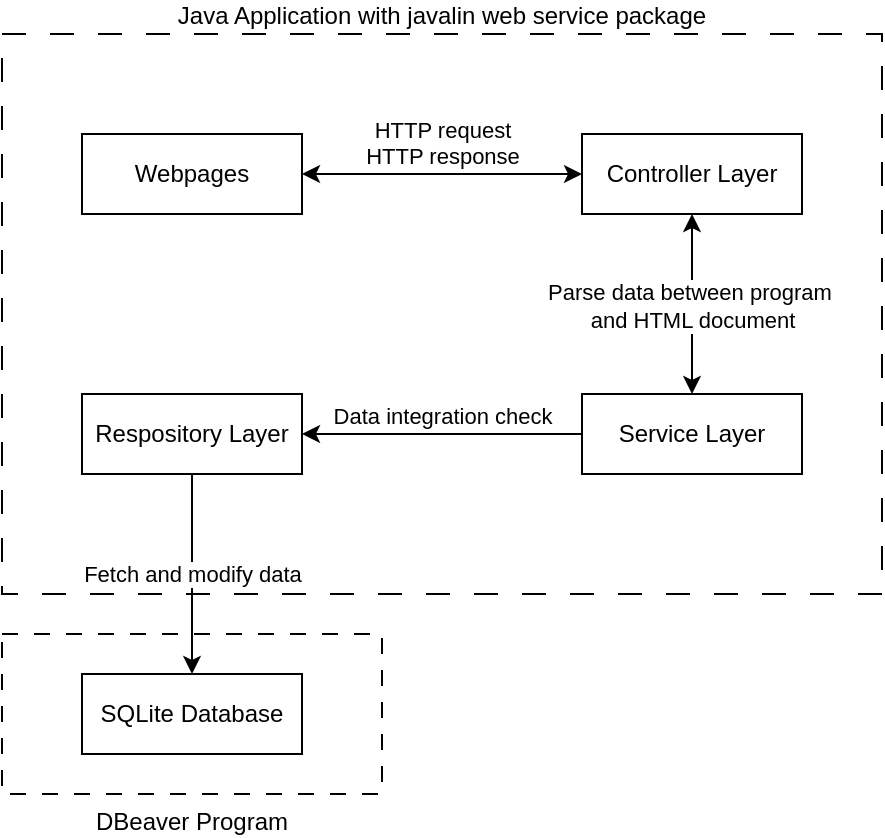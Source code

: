 <mxfile version="24.1.0" type="device">
  <diagram name="Page-1" id="7e0a89b8-554c-2b80-1dc8-d5c74ca68de4">
    <mxGraphModel dx="743" dy="567" grid="1" gridSize="10" guides="1" tooltips="1" connect="1" arrows="1" fold="1" page="1" pageScale="1" pageWidth="1100" pageHeight="850" background="none" math="0" shadow="0">
      <root>
        <mxCell id="0" />
        <mxCell id="1" parent="0" />
        <mxCell id="6iI7DzdZdLy4vSbii4zT-12" value="DBeaver Program" style="rounded=0;whiteSpace=wrap;html=1;labelPosition=center;verticalLabelPosition=bottom;align=center;verticalAlign=top;dashed=1;dashPattern=8 8;" vertex="1" parent="1">
          <mxGeometry x="110" y="590" width="190" height="80" as="geometry" />
        </mxCell>
        <mxCell id="6iI7DzdZdLy4vSbii4zT-10" value="Java Application with javalin web service package" style="rounded=0;whiteSpace=wrap;html=1;labelPosition=center;verticalLabelPosition=top;align=center;verticalAlign=bottom;dashed=1;dashPattern=12 12;" vertex="1" parent="1">
          <mxGeometry x="110" y="290" width="440" height="280" as="geometry" />
        </mxCell>
        <mxCell id="6iI7DzdZdLy4vSbii4zT-8" value="Parse data between program&amp;nbsp;&lt;div&gt;and HTML document&lt;/div&gt;" style="edgeStyle=orthogonalEdgeStyle;rounded=0;orthogonalLoop=1;jettySize=auto;html=1;entryX=0.5;entryY=0;entryDx=0;entryDy=0;startArrow=classic;startFill=1;" edge="1" parent="1" source="6iI7DzdZdLy4vSbii4zT-1" target="6iI7DzdZdLy4vSbii4zT-2">
          <mxGeometry x="0.009" relative="1" as="geometry">
            <mxPoint as="offset" />
          </mxGeometry>
        </mxCell>
        <mxCell id="6iI7DzdZdLy4vSbii4zT-1" value="Controller Layer" style="rounded=0;whiteSpace=wrap;html=1;" vertex="1" parent="1">
          <mxGeometry x="400" y="340" width="110" height="40" as="geometry" />
        </mxCell>
        <mxCell id="6iI7DzdZdLy4vSbii4zT-9" value="&lt;span style=&quot;color: rgb(0, 0, 0); font-family: Helvetica; font-size: 11px; font-style: normal; font-variant-ligatures: normal; font-variant-caps: normal; font-weight: 400; letter-spacing: normal; orphans: 2; text-align: center; text-indent: 0px; text-transform: none; widows: 2; word-spacing: 0px; -webkit-text-stroke-width: 0px; white-space: nowrap; background-color: rgb(255, 255, 255); text-decoration-thickness: initial; text-decoration-style: initial; text-decoration-color: initial; display: inline !important; float: none;&quot;&gt;Data integration check&lt;/span&gt;" style="edgeStyle=orthogonalEdgeStyle;rounded=0;orthogonalLoop=1;jettySize=auto;html=1;entryX=1;entryY=0.5;entryDx=0;entryDy=0;labelPosition=center;verticalLabelPosition=top;align=center;verticalAlign=bottom;" edge="1" parent="1" source="6iI7DzdZdLy4vSbii4zT-2" target="6iI7DzdZdLy4vSbii4zT-3">
          <mxGeometry relative="1" as="geometry" />
        </mxCell>
        <mxCell id="6iI7DzdZdLy4vSbii4zT-2" value="Service Layer" style="rounded=0;whiteSpace=wrap;html=1;" vertex="1" parent="1">
          <mxGeometry x="400" y="470" width="110" height="40" as="geometry" />
        </mxCell>
        <mxCell id="6iI7DzdZdLy4vSbii4zT-11" value="Fetch and modify data" style="edgeStyle=orthogonalEdgeStyle;rounded=0;orthogonalLoop=1;jettySize=auto;html=1;exitX=0.5;exitY=1;exitDx=0;exitDy=0;entryX=0.5;entryY=0;entryDx=0;entryDy=0;" edge="1" parent="1" source="6iI7DzdZdLy4vSbii4zT-3" target="6iI7DzdZdLy4vSbii4zT-4">
          <mxGeometry relative="1" as="geometry" />
        </mxCell>
        <mxCell id="6iI7DzdZdLy4vSbii4zT-3" value="Respository Layer" style="rounded=0;whiteSpace=wrap;html=1;" vertex="1" parent="1">
          <mxGeometry x="150" y="470" width="110" height="40" as="geometry" />
        </mxCell>
        <mxCell id="6iI7DzdZdLy4vSbii4zT-4" value="SQLite Database" style="rounded=0;whiteSpace=wrap;html=1;" vertex="1" parent="1">
          <mxGeometry x="150" y="610" width="110" height="40" as="geometry" />
        </mxCell>
        <mxCell id="6iI7DzdZdLy4vSbii4zT-5" value="Webpages" style="rounded=0;whiteSpace=wrap;html=1;" vertex="1" parent="1">
          <mxGeometry x="150" y="340" width="110" height="40" as="geometry" />
        </mxCell>
        <mxCell id="6iI7DzdZdLy4vSbii4zT-7" value="HTTP request&lt;div&gt;HTTP response&lt;/div&gt;" style="edgeStyle=orthogonalEdgeStyle;rounded=0;orthogonalLoop=1;jettySize=auto;html=1;entryX=0;entryY=0.5;entryDx=0;entryDy=0;labelPosition=center;verticalLabelPosition=top;align=center;verticalAlign=bottom;startArrow=classic;startFill=1;" edge="1" parent="1" source="6iI7DzdZdLy4vSbii4zT-5" target="6iI7DzdZdLy4vSbii4zT-1">
          <mxGeometry relative="1" as="geometry" />
        </mxCell>
      </root>
    </mxGraphModel>
  </diagram>
</mxfile>
